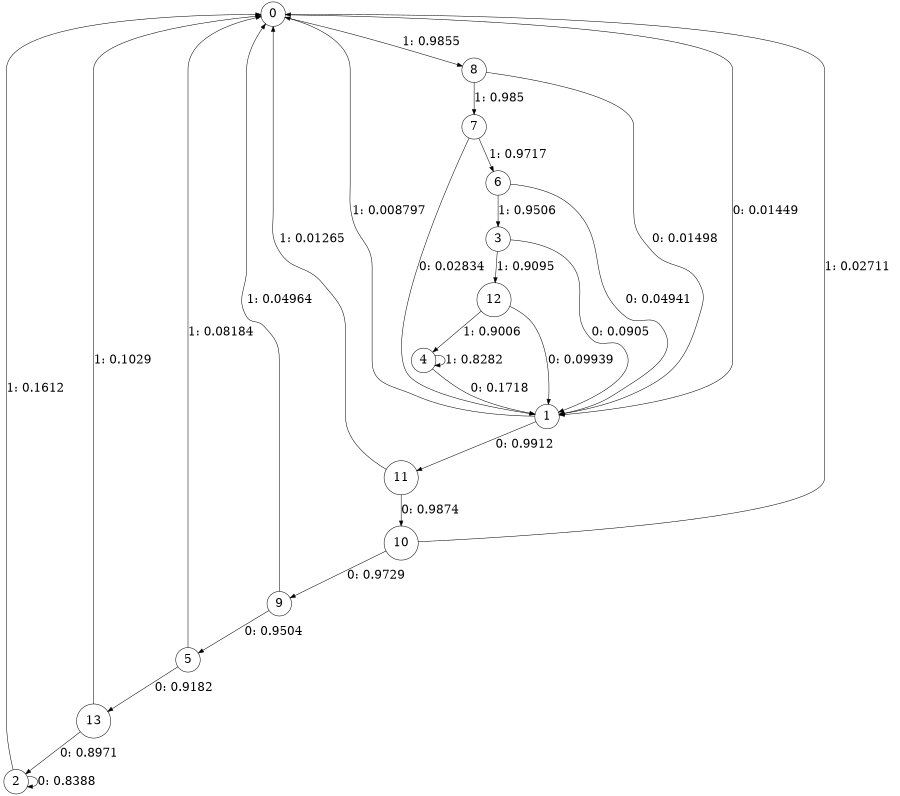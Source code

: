 digraph "ch4_both_grouped_diff_L14" {
size = "6,8.5";
ratio = "fill";
node [shape = circle];
node [fontsize = 24];
edge [fontsize = 24];
0 -> 1 [label = "0: 0.01449  "];
0 -> 8 [label = "1: 0.9855   "];
1 -> 11 [label = "0: 0.9912   "];
1 -> 0 [label = "1: 0.008797  "];
2 -> 2 [label = "0: 0.8388   "];
2 -> 0 [label = "1: 0.1612   "];
3 -> 1 [label = "0: 0.0905   "];
3 -> 12 [label = "1: 0.9095   "];
4 -> 1 [label = "0: 0.1718   "];
4 -> 4 [label = "1: 0.8282   "];
5 -> 13 [label = "0: 0.9182   "];
5 -> 0 [label = "1: 0.08184  "];
6 -> 1 [label = "0: 0.04941  "];
6 -> 3 [label = "1: 0.9506   "];
7 -> 1 [label = "0: 0.02834  "];
7 -> 6 [label = "1: 0.9717   "];
8 -> 1 [label = "0: 0.01498  "];
8 -> 7 [label = "1: 0.985    "];
9 -> 5 [label = "0: 0.9504   "];
9 -> 0 [label = "1: 0.04964  "];
10 -> 9 [label = "0: 0.9729   "];
10 -> 0 [label = "1: 0.02711  "];
11 -> 10 [label = "0: 0.9874   "];
11 -> 0 [label = "1: 0.01265  "];
12 -> 1 [label = "0: 0.09939  "];
12 -> 4 [label = "1: 0.9006   "];
13 -> 2 [label = "0: 0.8971   "];
13 -> 0 [label = "1: 0.1029   "];
}